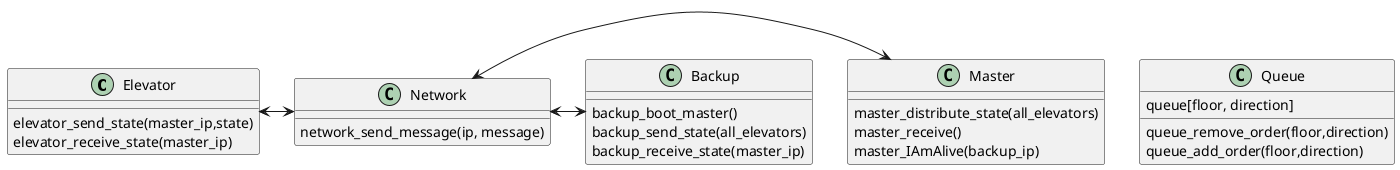 @startuml

class Elevator{
    elevator_send_state(master_ip,state)
    elevator_receive_state(master_ip)
}
class Master{
    master_distribute_state(all_elevators)
    master_receive()
    master_IAmAlive(backup_ip)
}
class Network{
    network_send_message(ip, message)
}

class Backup{
    backup_boot_master()
    backup_send_state(all_elevators)
    backup_receive_state(master_ip)
}

class Queue{
    queue[floor, direction]
    queue_remove_order(floor,direction)
    queue_add_order(floor,direction)
}

Elevator <-> Network
Network <-> Master
Network <-> Backup




@enduml
